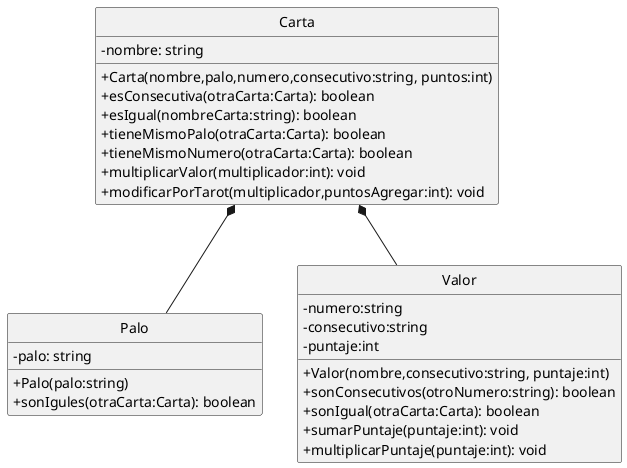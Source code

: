@startuml Diagrama de Clases

skinparam monochrome true
hide circle
skinparam classAttributeIconSize 0

class Carta{
    -nombre: string
    +Carta(nombre,palo,numero,consecutivo:string, puntos:int)
    +esConsecutiva(otraCarta:Carta): boolean
    +esIgual(nombreCarta:string): boolean
    +tieneMismoPalo(otraCarta:Carta): boolean
    +tieneMismoNumero(otraCarta:Carta): boolean 
    +multiplicarValor(multiplicador:int): void
    +modificarPorTarot(multiplicador,puntosAgregar:int): void
}

class Palo{
    -palo: string
    +Palo(palo:string)
    +sonIgules(otraCarta:Carta): boolean
}

class Valor{
    -numero:string
    -consecutivo:string
    -puntaje:int
    +Valor(nombre,consecutivo:string, puntaje:int)
    +sonConsecutivos(otroNumero:string): boolean
    +sonIgual(otraCarta:Carta): boolean
    +sumarPuntaje(puntaje:int): void
    +multiplicarPuntaje(puntaje:int): void
}

Carta *-- Palo
Carta *-- Valor

@enduml